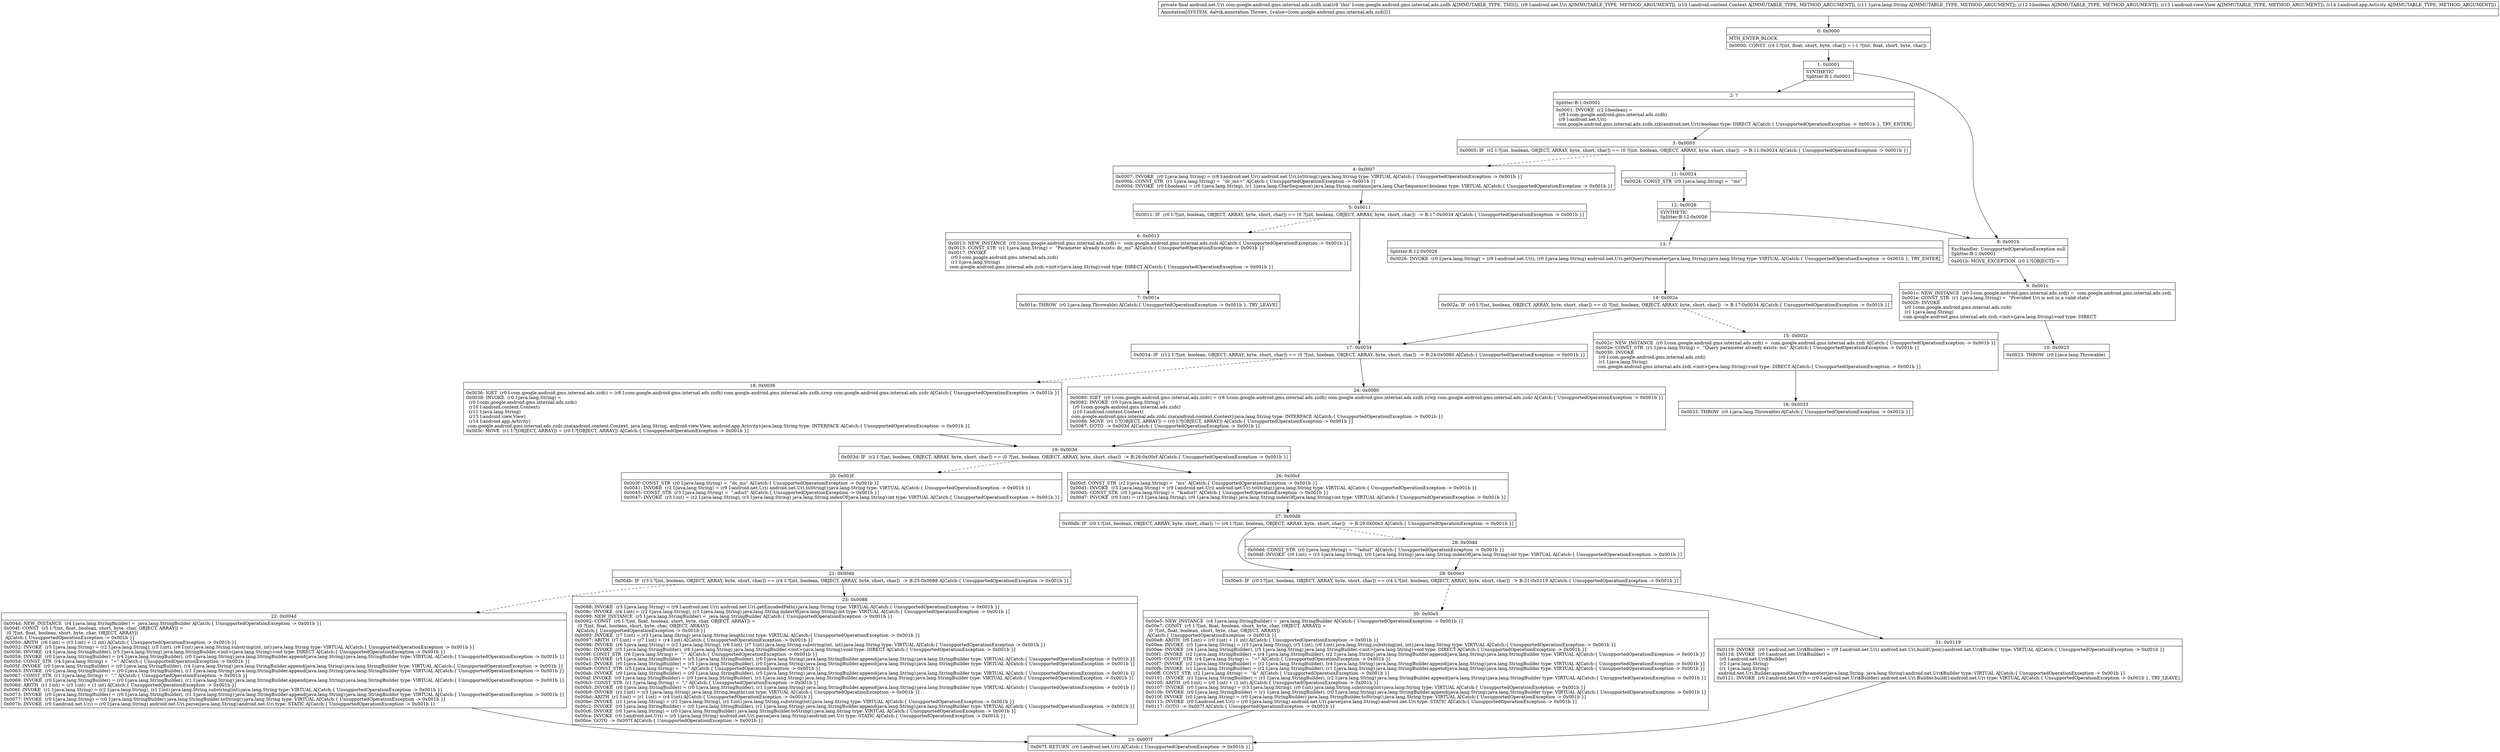 digraph "CFG forcom.google.android.gms.internal.ads.zzdh.zza(Landroid\/net\/Uri;Landroid\/content\/Context;Ljava\/lang\/String;ZLandroid\/view\/View;Landroid\/app\/Activity;)Landroid\/net\/Uri;" {
Node_0 [shape=record,label="{0\:\ 0x0000|MTH_ENTER_BLOCK\l|0x0000: CONST  (r4 I:?[int, float, short, byte, char]) = (\-1 ?[int, float, short, byte, char]) \l}"];
Node_1 [shape=record,label="{1\:\ 0x0001|SYNTHETIC\lSplitter:B:1:0x0001\l}"];
Node_2 [shape=record,label="{2\:\ ?|Splitter:B:1:0x0001\l|0x0001: INVOKE  (r2 I:boolean) = \l  (r8 I:com.google.android.gms.internal.ads.zzdh)\l  (r9 I:android.net.Uri)\l com.google.android.gms.internal.ads.zzdh.zzb(android.net.Uri):boolean type: DIRECT A[Catch:\{ UnsupportedOperationException \-\> 0x001b \}, TRY_ENTER]\l}"];
Node_3 [shape=record,label="{3\:\ 0x0005|0x0005: IF  (r2 I:?[int, boolean, OBJECT, ARRAY, byte, short, char]) == (0 ?[int, boolean, OBJECT, ARRAY, byte, short, char])  \-\> B:11:0x0024 A[Catch:\{ UnsupportedOperationException \-\> 0x001b \}]\l}"];
Node_4 [shape=record,label="{4\:\ 0x0007|0x0007: INVOKE  (r0 I:java.lang.String) = (r9 I:android.net.Uri) android.net.Uri.toString():java.lang.String type: VIRTUAL A[Catch:\{ UnsupportedOperationException \-\> 0x001b \}]\l0x000b: CONST_STR  (r1 I:java.lang.String) =  \"dc_ms=\" A[Catch:\{ UnsupportedOperationException \-\> 0x001b \}]\l0x000d: INVOKE  (r0 I:boolean) = (r0 I:java.lang.String), (r1 I:java.lang.CharSequence) java.lang.String.contains(java.lang.CharSequence):boolean type: VIRTUAL A[Catch:\{ UnsupportedOperationException \-\> 0x001b \}]\l}"];
Node_5 [shape=record,label="{5\:\ 0x0011|0x0011: IF  (r0 I:?[int, boolean, OBJECT, ARRAY, byte, short, char]) == (0 ?[int, boolean, OBJECT, ARRAY, byte, short, char])  \-\> B:17:0x0034 A[Catch:\{ UnsupportedOperationException \-\> 0x001b \}]\l}"];
Node_6 [shape=record,label="{6\:\ 0x0013|0x0013: NEW_INSTANCE  (r0 I:com.google.android.gms.internal.ads.zzdi) =  com.google.android.gms.internal.ads.zzdi A[Catch:\{ UnsupportedOperationException \-\> 0x001b \}]\l0x0015: CONST_STR  (r1 I:java.lang.String) =  \"Parameter already exists: dc_ms\" A[Catch:\{ UnsupportedOperationException \-\> 0x001b \}]\l0x0017: INVOKE  \l  (r0 I:com.google.android.gms.internal.ads.zzdi)\l  (r1 I:java.lang.String)\l com.google.android.gms.internal.ads.zzdi.\<init\>(java.lang.String):void type: DIRECT A[Catch:\{ UnsupportedOperationException \-\> 0x001b \}]\l}"];
Node_7 [shape=record,label="{7\:\ 0x001a|0x001a: THROW  (r0 I:java.lang.Throwable) A[Catch:\{ UnsupportedOperationException \-\> 0x001b \}, TRY_LEAVE]\l}"];
Node_8 [shape=record,label="{8\:\ 0x001b|ExcHandler: UnsupportedOperationException null\lSplitter:B:1:0x0001\l|0x001b: MOVE_EXCEPTION  (r0 I:?[OBJECT]) =  \l}"];
Node_9 [shape=record,label="{9\:\ 0x001c|0x001c: NEW_INSTANCE  (r0 I:com.google.android.gms.internal.ads.zzdi) =  com.google.android.gms.internal.ads.zzdi \l0x001e: CONST_STR  (r1 I:java.lang.String) =  \"Provided Uri is not in a valid state\" \l0x0020: INVOKE  \l  (r0 I:com.google.android.gms.internal.ads.zzdi)\l  (r1 I:java.lang.String)\l com.google.android.gms.internal.ads.zzdi.\<init\>(java.lang.String):void type: DIRECT \l}"];
Node_10 [shape=record,label="{10\:\ 0x0023|0x0023: THROW  (r0 I:java.lang.Throwable) \l}"];
Node_11 [shape=record,label="{11\:\ 0x0024|0x0024: CONST_STR  (r0 I:java.lang.String) =  \"ms\" \l}"];
Node_12 [shape=record,label="{12\:\ 0x0026|SYNTHETIC\lSplitter:B:12:0x0026\l}"];
Node_13 [shape=record,label="{13\:\ ?|Splitter:B:12:0x0026\l|0x0026: INVOKE  (r0 I:java.lang.String) = (r9 I:android.net.Uri), (r0 I:java.lang.String) android.net.Uri.getQueryParameter(java.lang.String):java.lang.String type: VIRTUAL A[Catch:\{ UnsupportedOperationException \-\> 0x001b \}, TRY_ENTER]\l}"];
Node_14 [shape=record,label="{14\:\ 0x002a|0x002a: IF  (r0 I:?[int, boolean, OBJECT, ARRAY, byte, short, char]) == (0 ?[int, boolean, OBJECT, ARRAY, byte, short, char])  \-\> B:17:0x0034 A[Catch:\{ UnsupportedOperationException \-\> 0x001b \}]\l}"];
Node_15 [shape=record,label="{15\:\ 0x002c|0x002c: NEW_INSTANCE  (r0 I:com.google.android.gms.internal.ads.zzdi) =  com.google.android.gms.internal.ads.zzdi A[Catch:\{ UnsupportedOperationException \-\> 0x001b \}]\l0x002e: CONST_STR  (r1 I:java.lang.String) =  \"Query parameter already exists: ms\" A[Catch:\{ UnsupportedOperationException \-\> 0x001b \}]\l0x0030: INVOKE  \l  (r0 I:com.google.android.gms.internal.ads.zzdi)\l  (r1 I:java.lang.String)\l com.google.android.gms.internal.ads.zzdi.\<init\>(java.lang.String):void type: DIRECT A[Catch:\{ UnsupportedOperationException \-\> 0x001b \}]\l}"];
Node_16 [shape=record,label="{16\:\ 0x0033|0x0033: THROW  (r0 I:java.lang.Throwable) A[Catch:\{ UnsupportedOperationException \-\> 0x001b \}]\l}"];
Node_17 [shape=record,label="{17\:\ 0x0034|0x0034: IF  (r12 I:?[int, boolean, OBJECT, ARRAY, byte, short, char]) == (0 ?[int, boolean, OBJECT, ARRAY, byte, short, char])  \-\> B:24:0x0080 A[Catch:\{ UnsupportedOperationException \-\> 0x001b \}]\l}"];
Node_18 [shape=record,label="{18\:\ 0x0036|0x0036: IGET  (r0 I:com.google.android.gms.internal.ads.zzdc) = (r8 I:com.google.android.gms.internal.ads.zzdh) com.google.android.gms.internal.ads.zzdh.zzwp com.google.android.gms.internal.ads.zzdc A[Catch:\{ UnsupportedOperationException \-\> 0x001b \}]\l0x0038: INVOKE  (r0 I:java.lang.String) = \l  (r0 I:com.google.android.gms.internal.ads.zzdc)\l  (r10 I:android.content.Context)\l  (r11 I:java.lang.String)\l  (r13 I:android.view.View)\l  (r14 I:android.app.Activity)\l com.google.android.gms.internal.ads.zzdc.zza(android.content.Context, java.lang.String, android.view.View, android.app.Activity):java.lang.String type: INTERFACE A[Catch:\{ UnsupportedOperationException \-\> 0x001b \}]\l0x003c: MOVE  (r1 I:?[OBJECT, ARRAY]) = (r0 I:?[OBJECT, ARRAY]) A[Catch:\{ UnsupportedOperationException \-\> 0x001b \}]\l}"];
Node_19 [shape=record,label="{19\:\ 0x003d|0x003d: IF  (r2 I:?[int, boolean, OBJECT, ARRAY, byte, short, char]) == (0 ?[int, boolean, OBJECT, ARRAY, byte, short, char])  \-\> B:26:0x00cf A[Catch:\{ UnsupportedOperationException \-\> 0x001b \}]\l}"];
Node_20 [shape=record,label="{20\:\ 0x003f|0x003f: CONST_STR  (r0 I:java.lang.String) =  \"dc_ms\" A[Catch:\{ UnsupportedOperationException \-\> 0x001b \}]\l0x0041: INVOKE  (r2 I:java.lang.String) = (r9 I:android.net.Uri) android.net.Uri.toString():java.lang.String type: VIRTUAL A[Catch:\{ UnsupportedOperationException \-\> 0x001b \}]\l0x0045: CONST_STR  (r3 I:java.lang.String) =  \";adurl\" A[Catch:\{ UnsupportedOperationException \-\> 0x001b \}]\l0x0047: INVOKE  (r3 I:int) = (r2 I:java.lang.String), (r3 I:java.lang.String) java.lang.String.indexOf(java.lang.String):int type: VIRTUAL A[Catch:\{ UnsupportedOperationException \-\> 0x001b \}]\l}"];
Node_21 [shape=record,label="{21\:\ 0x004b|0x004b: IF  (r3 I:?[int, boolean, OBJECT, ARRAY, byte, short, char]) == (r4 I:?[int, boolean, OBJECT, ARRAY, byte, short, char])  \-\> B:25:0x0088 A[Catch:\{ UnsupportedOperationException \-\> 0x001b \}]\l}"];
Node_22 [shape=record,label="{22\:\ 0x004d|0x004d: NEW_INSTANCE  (r4 I:java.lang.StringBuilder) =  java.lang.StringBuilder A[Catch:\{ UnsupportedOperationException \-\> 0x001b \}]\l0x004f: CONST  (r5 I:?[int, float, boolean, short, byte, char, OBJECT, ARRAY]) = \l  (0 ?[int, float, boolean, short, byte, char, OBJECT, ARRAY])\l A[Catch:\{ UnsupportedOperationException \-\> 0x001b \}]\l0x0050: ARITH  (r6 I:int) = (r3 I:int) + (1 int) A[Catch:\{ UnsupportedOperationException \-\> 0x001b \}]\l0x0052: INVOKE  (r5 I:java.lang.String) = (r2 I:java.lang.String), (r5 I:int), (r6 I:int) java.lang.String.substring(int, int):java.lang.String type: VIRTUAL A[Catch:\{ UnsupportedOperationException \-\> 0x001b \}]\l0x0056: INVOKE  (r4 I:java.lang.StringBuilder), (r5 I:java.lang.String) java.lang.StringBuilder.\<init\>(java.lang.String):void type: DIRECT A[Catch:\{ UnsupportedOperationException \-\> 0x001b \}]\l0x0059: INVOKE  (r0 I:java.lang.StringBuilder) = (r4 I:java.lang.StringBuilder), (r0 I:java.lang.String) java.lang.StringBuilder.append(java.lang.String):java.lang.StringBuilder type: VIRTUAL A[Catch:\{ UnsupportedOperationException \-\> 0x001b \}]\l0x005d: CONST_STR  (r4 I:java.lang.String) =  \"=\" A[Catch:\{ UnsupportedOperationException \-\> 0x001b \}]\l0x005f: INVOKE  (r0 I:java.lang.StringBuilder) = (r0 I:java.lang.StringBuilder), (r4 I:java.lang.String) java.lang.StringBuilder.append(java.lang.String):java.lang.StringBuilder type: VIRTUAL A[Catch:\{ UnsupportedOperationException \-\> 0x001b \}]\l0x0063: INVOKE  (r0 I:java.lang.StringBuilder) = (r0 I:java.lang.StringBuilder), (r1 I:java.lang.String) java.lang.StringBuilder.append(java.lang.String):java.lang.StringBuilder type: VIRTUAL A[Catch:\{ UnsupportedOperationException \-\> 0x001b \}]\l0x0067: CONST_STR  (r1 I:java.lang.String) =  \";\" A[Catch:\{ UnsupportedOperationException \-\> 0x001b \}]\l0x0069: INVOKE  (r0 I:java.lang.StringBuilder) = (r0 I:java.lang.StringBuilder), (r1 I:java.lang.String) java.lang.StringBuilder.append(java.lang.String):java.lang.StringBuilder type: VIRTUAL A[Catch:\{ UnsupportedOperationException \-\> 0x001b \}]\l0x006d: ARITH  (r1 I:int) = (r3 I:int) + (1 int) A[Catch:\{ UnsupportedOperationException \-\> 0x001b \}]\l0x006f: INVOKE  (r1 I:java.lang.String) = (r2 I:java.lang.String), (r1 I:int) java.lang.String.substring(int):java.lang.String type: VIRTUAL A[Catch:\{ UnsupportedOperationException \-\> 0x001b \}]\l0x0073: INVOKE  (r0 I:java.lang.StringBuilder) = (r0 I:java.lang.StringBuilder), (r1 I:java.lang.String) java.lang.StringBuilder.append(java.lang.String):java.lang.StringBuilder type: VIRTUAL A[Catch:\{ UnsupportedOperationException \-\> 0x001b \}]\l0x0077: INVOKE  (r0 I:java.lang.String) = (r0 I:java.lang.StringBuilder) java.lang.StringBuilder.toString():java.lang.String type: VIRTUAL A[Catch:\{ UnsupportedOperationException \-\> 0x001b \}]\l0x007b: INVOKE  (r0 I:android.net.Uri) = (r0 I:java.lang.String) android.net.Uri.parse(java.lang.String):android.net.Uri type: STATIC A[Catch:\{ UnsupportedOperationException \-\> 0x001b \}]\l}"];
Node_23 [shape=record,label="{23\:\ 0x007f|0x007f: RETURN  (r0 I:android.net.Uri) A[Catch:\{ UnsupportedOperationException \-\> 0x001b \}]\l}"];
Node_24 [shape=record,label="{24\:\ 0x0080|0x0080: IGET  (r0 I:com.google.android.gms.internal.ads.zzdc) = (r8 I:com.google.android.gms.internal.ads.zzdh) com.google.android.gms.internal.ads.zzdh.zzwp com.google.android.gms.internal.ads.zzdc A[Catch:\{ UnsupportedOperationException \-\> 0x001b \}]\l0x0082: INVOKE  (r0 I:java.lang.String) = \l  (r0 I:com.google.android.gms.internal.ads.zzdc)\l  (r10 I:android.content.Context)\l com.google.android.gms.internal.ads.zzdc.zza(android.content.Context):java.lang.String type: INTERFACE A[Catch:\{ UnsupportedOperationException \-\> 0x001b \}]\l0x0086: MOVE  (r1 I:?[OBJECT, ARRAY]) = (r0 I:?[OBJECT, ARRAY]) A[Catch:\{ UnsupportedOperationException \-\> 0x001b \}]\l0x0087: GOTO  \-\> 0x003d A[Catch:\{ UnsupportedOperationException \-\> 0x001b \}]\l}"];
Node_25 [shape=record,label="{25\:\ 0x0088|0x0088: INVOKE  (r3 I:java.lang.String) = (r9 I:android.net.Uri) android.net.Uri.getEncodedPath():java.lang.String type: VIRTUAL A[Catch:\{ UnsupportedOperationException \-\> 0x001b \}]\l0x008c: INVOKE  (r4 I:int) = (r2 I:java.lang.String), (r3 I:java.lang.String) java.lang.String.indexOf(java.lang.String):int type: VIRTUAL A[Catch:\{ UnsupportedOperationException \-\> 0x001b \}]\l0x0090: NEW_INSTANCE  (r5 I:java.lang.StringBuilder) =  java.lang.StringBuilder A[Catch:\{ UnsupportedOperationException \-\> 0x001b \}]\l0x0092: CONST  (r6 I:?[int, float, boolean, short, byte, char, OBJECT, ARRAY]) = \l  (0 ?[int, float, boolean, short, byte, char, OBJECT, ARRAY])\l A[Catch:\{ UnsupportedOperationException \-\> 0x001b \}]\l0x0093: INVOKE  (r7 I:int) = (r3 I:java.lang.String) java.lang.String.length():int type: VIRTUAL A[Catch:\{ UnsupportedOperationException \-\> 0x001b \}]\l0x0097: ARITH  (r7 I:int) = (r7 I:int) + (r4 I:int) A[Catch:\{ UnsupportedOperationException \-\> 0x001b \}]\l0x0098: INVOKE  (r6 I:java.lang.String) = (r2 I:java.lang.String), (r6 I:int), (r7 I:int) java.lang.String.substring(int, int):java.lang.String type: VIRTUAL A[Catch:\{ UnsupportedOperationException \-\> 0x001b \}]\l0x009c: INVOKE  (r5 I:java.lang.StringBuilder), (r6 I:java.lang.String) java.lang.StringBuilder.\<init\>(java.lang.String):void type: DIRECT A[Catch:\{ UnsupportedOperationException \-\> 0x001b \}]\l0x009f: CONST_STR  (r6 I:java.lang.String) =  \";\" A[Catch:\{ UnsupportedOperationException \-\> 0x001b \}]\l0x00a1: INVOKE  (r5 I:java.lang.StringBuilder) = (r5 I:java.lang.StringBuilder), (r6 I:java.lang.String) java.lang.StringBuilder.append(java.lang.String):java.lang.StringBuilder type: VIRTUAL A[Catch:\{ UnsupportedOperationException \-\> 0x001b \}]\l0x00a5: INVOKE  (r0 I:java.lang.StringBuilder) = (r5 I:java.lang.StringBuilder), (r0 I:java.lang.String) java.lang.StringBuilder.append(java.lang.String):java.lang.StringBuilder type: VIRTUAL A[Catch:\{ UnsupportedOperationException \-\> 0x001b \}]\l0x00a9: CONST_STR  (r5 I:java.lang.String) =  \"=\" A[Catch:\{ UnsupportedOperationException \-\> 0x001b \}]\l0x00ab: INVOKE  (r0 I:java.lang.StringBuilder) = (r0 I:java.lang.StringBuilder), (r5 I:java.lang.String) java.lang.StringBuilder.append(java.lang.String):java.lang.StringBuilder type: VIRTUAL A[Catch:\{ UnsupportedOperationException \-\> 0x001b \}]\l0x00af: INVOKE  (r0 I:java.lang.StringBuilder) = (r0 I:java.lang.StringBuilder), (r1 I:java.lang.String) java.lang.StringBuilder.append(java.lang.String):java.lang.StringBuilder type: VIRTUAL A[Catch:\{ UnsupportedOperationException \-\> 0x001b \}]\l0x00b3: CONST_STR  (r1 I:java.lang.String) =  \";\" A[Catch:\{ UnsupportedOperationException \-\> 0x001b \}]\l0x00b5: INVOKE  (r0 I:java.lang.StringBuilder) = (r0 I:java.lang.StringBuilder), (r1 I:java.lang.String) java.lang.StringBuilder.append(java.lang.String):java.lang.StringBuilder type: VIRTUAL A[Catch:\{ UnsupportedOperationException \-\> 0x001b \}]\l0x00b9: INVOKE  (r1 I:int) = (r3 I:java.lang.String) java.lang.String.length():int type: VIRTUAL A[Catch:\{ UnsupportedOperationException \-\> 0x001b \}]\l0x00bd: ARITH  (r1 I:int) = (r1 I:int) + (r4 I:int) A[Catch:\{ UnsupportedOperationException \-\> 0x001b \}]\l0x00be: INVOKE  (r1 I:java.lang.String) = (r2 I:java.lang.String), (r1 I:int) java.lang.String.substring(int):java.lang.String type: VIRTUAL A[Catch:\{ UnsupportedOperationException \-\> 0x001b \}]\l0x00c2: INVOKE  (r0 I:java.lang.StringBuilder) = (r0 I:java.lang.StringBuilder), (r1 I:java.lang.String) java.lang.StringBuilder.append(java.lang.String):java.lang.StringBuilder type: VIRTUAL A[Catch:\{ UnsupportedOperationException \-\> 0x001b \}]\l0x00c6: INVOKE  (r0 I:java.lang.String) = (r0 I:java.lang.StringBuilder) java.lang.StringBuilder.toString():java.lang.String type: VIRTUAL A[Catch:\{ UnsupportedOperationException \-\> 0x001b \}]\l0x00ca: INVOKE  (r0 I:android.net.Uri) = (r0 I:java.lang.String) android.net.Uri.parse(java.lang.String):android.net.Uri type: STATIC A[Catch:\{ UnsupportedOperationException \-\> 0x001b \}]\l0x00ce: GOTO  \-\> 0x007f A[Catch:\{ UnsupportedOperationException \-\> 0x001b \}]\l}"];
Node_26 [shape=record,label="{26\:\ 0x00cf|0x00cf: CONST_STR  (r2 I:java.lang.String) =  \"ms\" A[Catch:\{ UnsupportedOperationException \-\> 0x001b \}]\l0x00d1: INVOKE  (r3 I:java.lang.String) = (r9 I:android.net.Uri) android.net.Uri.toString():java.lang.String type: VIRTUAL A[Catch:\{ UnsupportedOperationException \-\> 0x001b \}]\l0x00d5: CONST_STR  (r0 I:java.lang.String) =  \"&adurl\" A[Catch:\{ UnsupportedOperationException \-\> 0x001b \}]\l0x00d7: INVOKE  (r0 I:int) = (r3 I:java.lang.String), (r0 I:java.lang.String) java.lang.String.indexOf(java.lang.String):int type: VIRTUAL A[Catch:\{ UnsupportedOperationException \-\> 0x001b \}]\l}"];
Node_27 [shape=record,label="{27\:\ 0x00db|0x00db: IF  (r0 I:?[int, boolean, OBJECT, ARRAY, byte, short, char]) != (r4 I:?[int, boolean, OBJECT, ARRAY, byte, short, char])  \-\> B:29:0x00e3 A[Catch:\{ UnsupportedOperationException \-\> 0x001b \}]\l}"];
Node_28 [shape=record,label="{28\:\ 0x00dd|0x00dd: CONST_STR  (r0 I:java.lang.String) =  \"?adurl\" A[Catch:\{ UnsupportedOperationException \-\> 0x001b \}]\l0x00df: INVOKE  (r0 I:int) = (r3 I:java.lang.String), (r0 I:java.lang.String) java.lang.String.indexOf(java.lang.String):int type: VIRTUAL A[Catch:\{ UnsupportedOperationException \-\> 0x001b \}]\l}"];
Node_29 [shape=record,label="{29\:\ 0x00e3|0x00e3: IF  (r0 I:?[int, boolean, OBJECT, ARRAY, byte, short, char]) == (r4 I:?[int, boolean, OBJECT, ARRAY, byte, short, char])  \-\> B:31:0x0119 A[Catch:\{ UnsupportedOperationException \-\> 0x001b \}]\l}"];
Node_30 [shape=record,label="{30\:\ 0x00e5|0x00e5: NEW_INSTANCE  (r4 I:java.lang.StringBuilder) =  java.lang.StringBuilder A[Catch:\{ UnsupportedOperationException \-\> 0x001b \}]\l0x00e7: CONST  (r5 I:?[int, float, boolean, short, byte, char, OBJECT, ARRAY]) = \l  (0 ?[int, float, boolean, short, byte, char, OBJECT, ARRAY])\l A[Catch:\{ UnsupportedOperationException \-\> 0x001b \}]\l0x00e8: ARITH  (r6 I:int) = (r0 I:int) + (1 int) A[Catch:\{ UnsupportedOperationException \-\> 0x001b \}]\l0x00ea: INVOKE  (r5 I:java.lang.String) = (r3 I:java.lang.String), (r5 I:int), (r6 I:int) java.lang.String.substring(int, int):java.lang.String type: VIRTUAL A[Catch:\{ UnsupportedOperationException \-\> 0x001b \}]\l0x00ee: INVOKE  (r4 I:java.lang.StringBuilder), (r5 I:java.lang.String) java.lang.StringBuilder.\<init\>(java.lang.String):void type: DIRECT A[Catch:\{ UnsupportedOperationException \-\> 0x001b \}]\l0x00f1: INVOKE  (r2 I:java.lang.StringBuilder) = (r4 I:java.lang.StringBuilder), (r2 I:java.lang.String) java.lang.StringBuilder.append(java.lang.String):java.lang.StringBuilder type: VIRTUAL A[Catch:\{ UnsupportedOperationException \-\> 0x001b \}]\l0x00f5: CONST_STR  (r4 I:java.lang.String) =  \"=\" A[Catch:\{ UnsupportedOperationException \-\> 0x001b \}]\l0x00f7: INVOKE  (r2 I:java.lang.StringBuilder) = (r2 I:java.lang.StringBuilder), (r4 I:java.lang.String) java.lang.StringBuilder.append(java.lang.String):java.lang.StringBuilder type: VIRTUAL A[Catch:\{ UnsupportedOperationException \-\> 0x001b \}]\l0x00fb: INVOKE  (r1 I:java.lang.StringBuilder) = (r2 I:java.lang.StringBuilder), (r1 I:java.lang.String) java.lang.StringBuilder.append(java.lang.String):java.lang.StringBuilder type: VIRTUAL A[Catch:\{ UnsupportedOperationException \-\> 0x001b \}]\l0x00ff: CONST_STR  (r2 I:java.lang.String) =  \"&\" A[Catch:\{ UnsupportedOperationException \-\> 0x001b \}]\l0x0101: INVOKE  (r1 I:java.lang.StringBuilder) = (r1 I:java.lang.StringBuilder), (r2 I:java.lang.String) java.lang.StringBuilder.append(java.lang.String):java.lang.StringBuilder type: VIRTUAL A[Catch:\{ UnsupportedOperationException \-\> 0x001b \}]\l0x0105: ARITH  (r0 I:int) = (r0 I:int) + (1 int) A[Catch:\{ UnsupportedOperationException \-\> 0x001b \}]\l0x0107: INVOKE  (r0 I:java.lang.String) = (r3 I:java.lang.String), (r0 I:int) java.lang.String.substring(int):java.lang.String type: VIRTUAL A[Catch:\{ UnsupportedOperationException \-\> 0x001b \}]\l0x010b: INVOKE  (r0 I:java.lang.StringBuilder) = (r1 I:java.lang.StringBuilder), (r0 I:java.lang.String) java.lang.StringBuilder.append(java.lang.String):java.lang.StringBuilder type: VIRTUAL A[Catch:\{ UnsupportedOperationException \-\> 0x001b \}]\l0x010f: INVOKE  (r0 I:java.lang.String) = (r0 I:java.lang.StringBuilder) java.lang.StringBuilder.toString():java.lang.String type: VIRTUAL A[Catch:\{ UnsupportedOperationException \-\> 0x001b \}]\l0x0113: INVOKE  (r0 I:android.net.Uri) = (r0 I:java.lang.String) android.net.Uri.parse(java.lang.String):android.net.Uri type: STATIC A[Catch:\{ UnsupportedOperationException \-\> 0x001b \}]\l0x0117: GOTO  \-\> 0x007f A[Catch:\{ UnsupportedOperationException \-\> 0x001b \}]\l}"];
Node_31 [shape=record,label="{31\:\ 0x0119|0x0119: INVOKE  (r0 I:android.net.Uri$Builder) = (r9 I:android.net.Uri) android.net.Uri.buildUpon():android.net.Uri$Builder type: VIRTUAL A[Catch:\{ UnsupportedOperationException \-\> 0x001b \}]\l0x011d: INVOKE  (r0 I:android.net.Uri$Builder) = \l  (r0 I:android.net.Uri$Builder)\l  (r2 I:java.lang.String)\l  (r1 I:java.lang.String)\l android.net.Uri.Builder.appendQueryParameter(java.lang.String, java.lang.String):android.net.Uri$Builder type: VIRTUAL A[Catch:\{ UnsupportedOperationException \-\> 0x001b \}]\l0x0121: INVOKE  (r0 I:android.net.Uri) = (r0 I:android.net.Uri$Builder) android.net.Uri.Builder.build():android.net.Uri type: VIRTUAL A[Catch:\{ UnsupportedOperationException \-\> 0x001b \}, TRY_LEAVE]\l}"];
MethodNode[shape=record,label="{private final android.net.Uri com.google.android.gms.internal.ads.zzdh.zza((r8 'this' I:com.google.android.gms.internal.ads.zzdh A[IMMUTABLE_TYPE, THIS]), (r9 I:android.net.Uri A[IMMUTABLE_TYPE, METHOD_ARGUMENT]), (r10 I:android.content.Context A[IMMUTABLE_TYPE, METHOD_ARGUMENT]), (r11 I:java.lang.String A[IMMUTABLE_TYPE, METHOD_ARGUMENT]), (r12 I:boolean A[IMMUTABLE_TYPE, METHOD_ARGUMENT]), (r13 I:android.view.View A[IMMUTABLE_TYPE, METHOD_ARGUMENT]), (r14 I:android.app.Activity A[IMMUTABLE_TYPE, METHOD_ARGUMENT]))  | Annotation[SYSTEM, dalvik.annotation.Throws, \{value=[com.google.android.gms.internal.ads.zzdi]\}]\l}"];
MethodNode -> Node_0;
Node_0 -> Node_1;
Node_1 -> Node_2;
Node_1 -> Node_8;
Node_2 -> Node_3;
Node_3 -> Node_4[style=dashed];
Node_3 -> Node_11;
Node_4 -> Node_5;
Node_5 -> Node_6[style=dashed];
Node_5 -> Node_17;
Node_6 -> Node_7;
Node_8 -> Node_9;
Node_9 -> Node_10;
Node_11 -> Node_12;
Node_12 -> Node_13;
Node_12 -> Node_8;
Node_13 -> Node_14;
Node_14 -> Node_15[style=dashed];
Node_14 -> Node_17;
Node_15 -> Node_16;
Node_17 -> Node_18[style=dashed];
Node_17 -> Node_24;
Node_18 -> Node_19;
Node_19 -> Node_20[style=dashed];
Node_19 -> Node_26;
Node_20 -> Node_21;
Node_21 -> Node_22[style=dashed];
Node_21 -> Node_25;
Node_22 -> Node_23;
Node_24 -> Node_19;
Node_25 -> Node_23;
Node_26 -> Node_27;
Node_27 -> Node_28[style=dashed];
Node_27 -> Node_29;
Node_28 -> Node_29;
Node_29 -> Node_30[style=dashed];
Node_29 -> Node_31;
Node_30 -> Node_23;
Node_31 -> Node_23;
}

